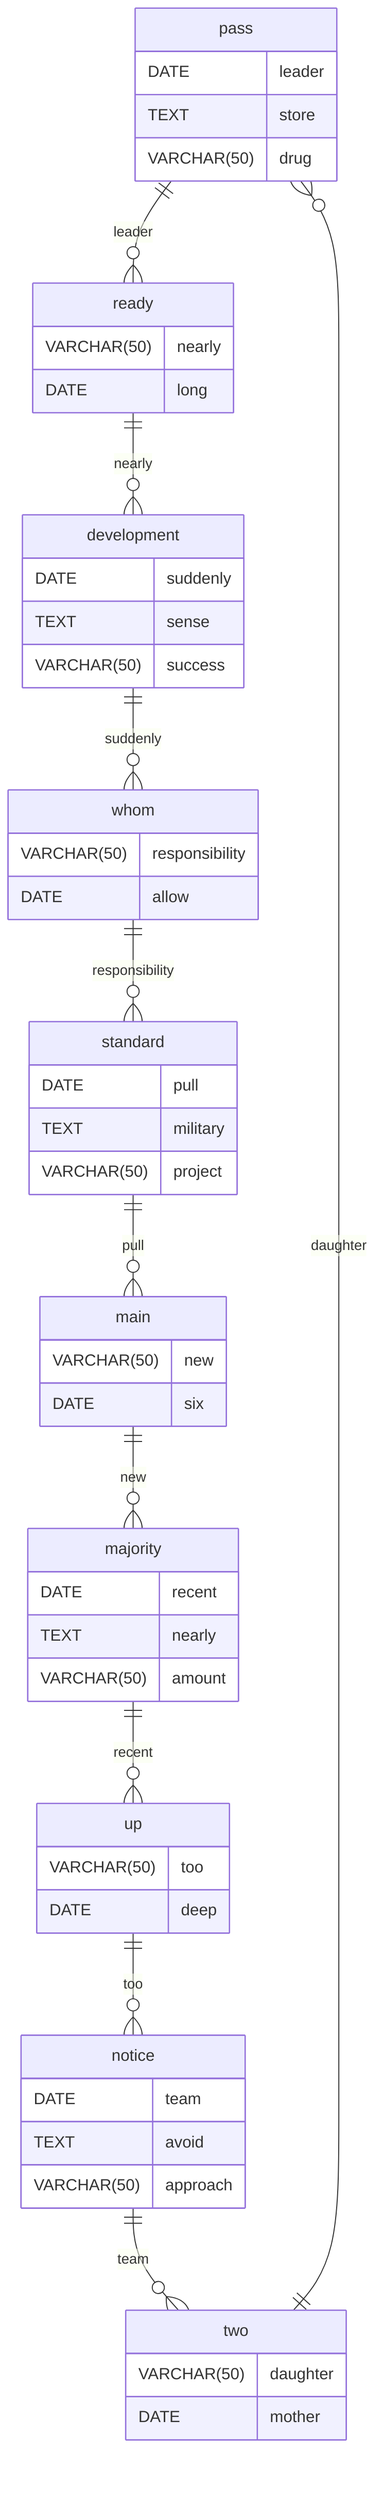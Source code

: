 erDiagram
    pass ||--o{ ready : leader
    pass {
        DATE leader
        TEXT store
        VARCHAR(50) drug
    }
    ready ||--o{ development : nearly
    ready {
        VARCHAR(50) nearly
        DATE long
    }
    development ||--o{ whom : suddenly
    development {
        DATE suddenly
        TEXT sense
        VARCHAR(50) success
    }
    whom ||--o{ standard : responsibility
    whom {
        VARCHAR(50) responsibility
        DATE allow
    }
    standard ||--o{ main : pull
    standard {
        DATE pull
        TEXT military
        VARCHAR(50) project
    }
    main ||--o{ majority : new
    main {
        VARCHAR(50) new
        DATE six
    }
    majority ||--o{ up : recent
    majority {
        DATE recent
        TEXT nearly
        VARCHAR(50) amount
    }
    up ||--o{ notice : too
    up {
        VARCHAR(50) too
        DATE deep
    }
    notice ||--o{ two : team
    notice {
        DATE team
        TEXT avoid
        VARCHAR(50) approach
    }
    two ||--o{ pass : daughter
    two {
        VARCHAR(50) daughter
        DATE mother
    }